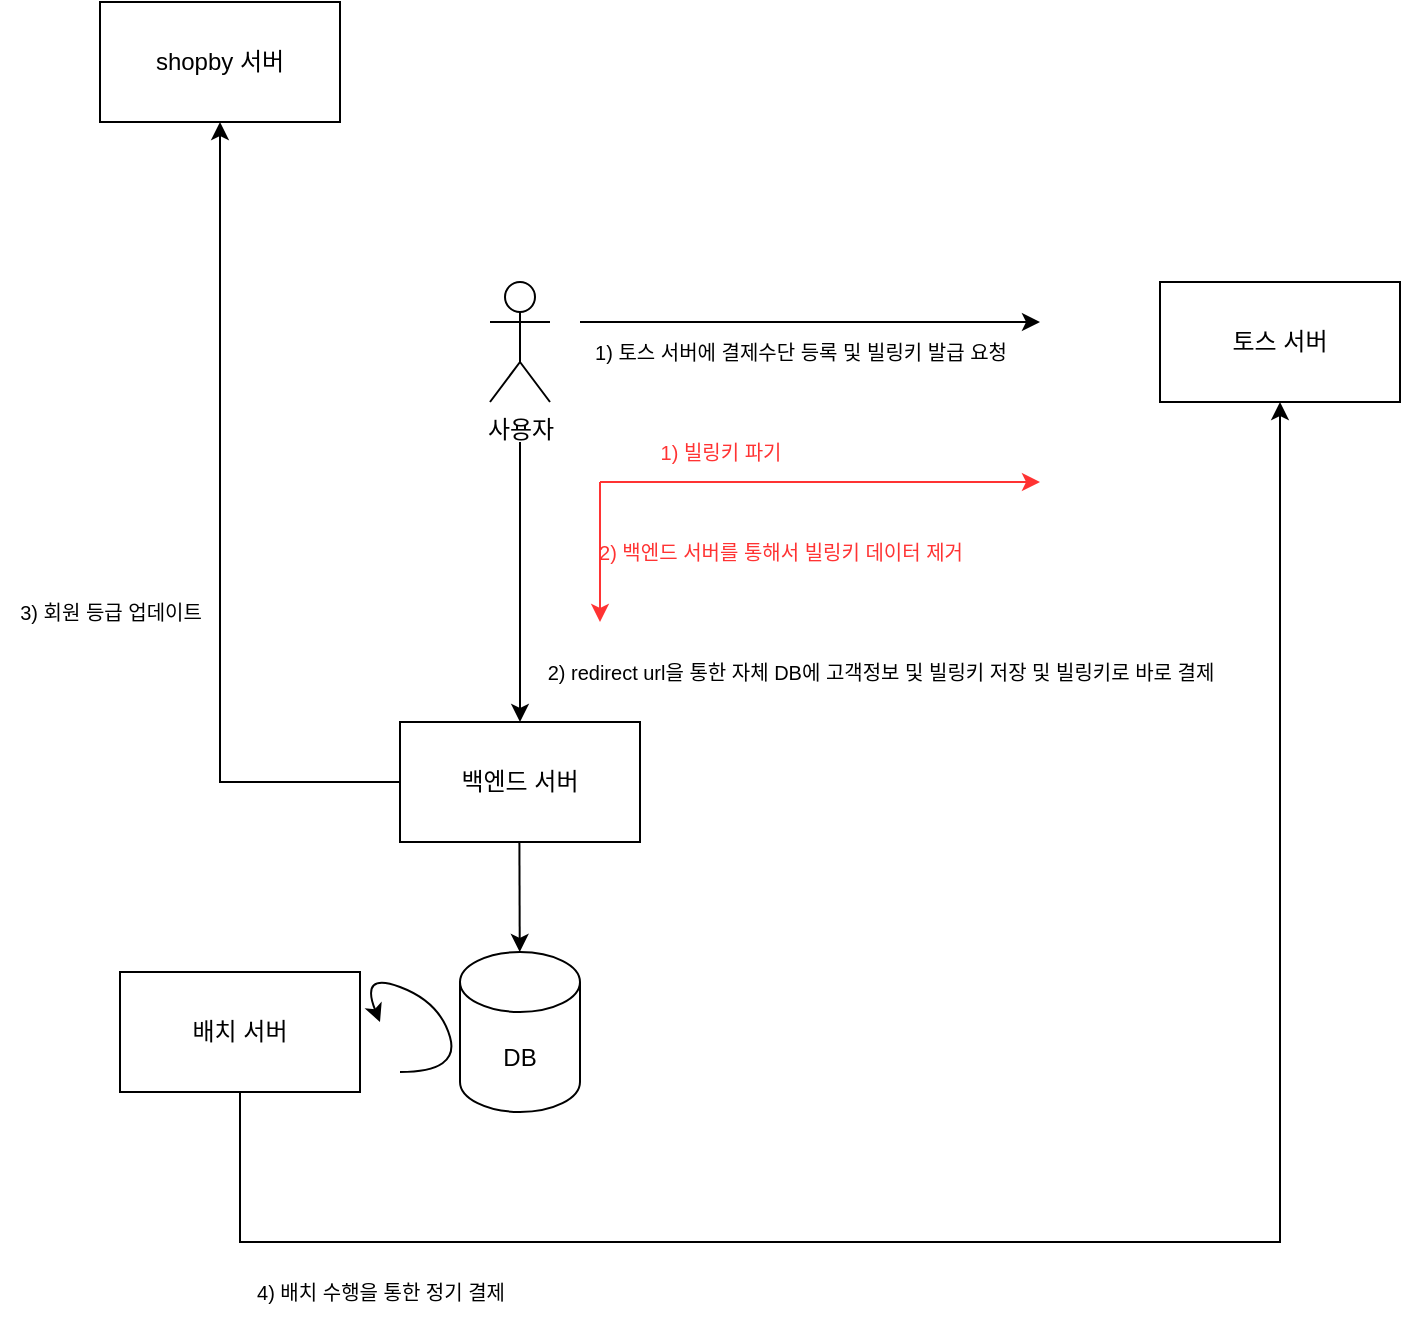 <mxfile version="24.7.6">
  <diagram name="페이지-1" id="bUU_sA3XC32wE7ueLT2p">
    <mxGraphModel dx="2132" dy="718" grid="1" gridSize="10" guides="1" tooltips="1" connect="1" arrows="1" fold="1" page="1" pageScale="1" pageWidth="827" pageHeight="1169" math="0" shadow="0">
      <root>
        <mxCell id="0" />
        <mxCell id="1" parent="0" />
        <mxCell id="OYIuJB2tTlGD44dEsqzv-1" value="사용자" style="shape=umlActor;verticalLabelPosition=bottom;verticalAlign=top;html=1;outlineConnect=0;" vertex="1" parent="1">
          <mxGeometry x="175" y="240" width="30" height="60" as="geometry" />
        </mxCell>
        <mxCell id="OYIuJB2tTlGD44dEsqzv-2" value="shopby 서버" style="rounded=0;whiteSpace=wrap;html=1;" vertex="1" parent="1">
          <mxGeometry x="-20" y="100" width="120" height="60" as="geometry" />
        </mxCell>
        <mxCell id="OYIuJB2tTlGD44dEsqzv-3" value="토스 서버" style="rounded=0;whiteSpace=wrap;html=1;" vertex="1" parent="1">
          <mxGeometry x="510" y="240" width="120" height="60" as="geometry" />
        </mxCell>
        <mxCell id="OYIuJB2tTlGD44dEsqzv-4" value="백엔드 서버" style="rounded=0;whiteSpace=wrap;html=1;" vertex="1" parent="1">
          <mxGeometry x="130" y="460" width="120" height="60" as="geometry" />
        </mxCell>
        <mxCell id="OYIuJB2tTlGD44dEsqzv-5" value="" style="endArrow=classic;html=1;rounded=0;" edge="1" parent="1">
          <mxGeometry width="50" height="50" relative="1" as="geometry">
            <mxPoint x="220" y="260" as="sourcePoint" />
            <mxPoint x="450" y="260" as="targetPoint" />
          </mxGeometry>
        </mxCell>
        <mxCell id="OYIuJB2tTlGD44dEsqzv-6" value="&lt;font style=&quot;font-size: 10px;&quot;&gt;1) 토스 서버에 결제수단 등록 및 빌링키 발급 요청&lt;/font&gt;" style="text;html=1;align=center;verticalAlign=middle;resizable=0;points=[];autosize=1;strokeColor=none;fillColor=none;" vertex="1" parent="1">
          <mxGeometry x="220" y="260" width="220" height="30" as="geometry" />
        </mxCell>
        <mxCell id="OYIuJB2tTlGD44dEsqzv-7" value="" style="endArrow=classic;html=1;rounded=0;" edge="1" parent="1">
          <mxGeometry width="50" height="50" relative="1" as="geometry">
            <mxPoint x="190" y="320" as="sourcePoint" />
            <mxPoint x="190" y="460" as="targetPoint" />
          </mxGeometry>
        </mxCell>
        <mxCell id="OYIuJB2tTlGD44dEsqzv-9" value="&lt;font style=&quot;font-size: 10px;&quot;&gt;2) redirect url을 통한 자체 DB에 고객정보 및 빌링키 저장 및 빌링키로 바로 결제&lt;/font&gt;" style="text;html=1;align=center;verticalAlign=middle;resizable=0;points=[];autosize=1;strokeColor=none;fillColor=none;" vertex="1" parent="1">
          <mxGeometry x="200" y="420" width="340" height="30" as="geometry" />
        </mxCell>
        <mxCell id="OYIuJB2tTlGD44dEsqzv-10" value="" style="endArrow=classic;html=1;rounded=0;exitX=0;exitY=0.5;exitDx=0;exitDy=0;" edge="1" parent="1" source="OYIuJB2tTlGD44dEsqzv-4">
          <mxGeometry width="50" height="50" relative="1" as="geometry">
            <mxPoint x="60" y="280" as="sourcePoint" />
            <mxPoint x="40" y="160" as="targetPoint" />
            <Array as="points">
              <mxPoint x="40" y="490" />
            </Array>
          </mxGeometry>
        </mxCell>
        <mxCell id="OYIuJB2tTlGD44dEsqzv-11" value="&lt;span style=&quot;font-size: 10px;&quot;&gt;3) 회원 등급 업데이트&lt;/span&gt;" style="text;html=1;align=center;verticalAlign=middle;resizable=0;points=[];autosize=1;strokeColor=none;fillColor=none;" vertex="1" parent="1">
          <mxGeometry x="-70" y="390" width="110" height="30" as="geometry" />
        </mxCell>
        <mxCell id="OYIuJB2tTlGD44dEsqzv-12" value="배치 서버" style="rounded=0;whiteSpace=wrap;html=1;" vertex="1" parent="1">
          <mxGeometry x="-10" y="585" width="120" height="60" as="geometry" />
        </mxCell>
        <mxCell id="OYIuJB2tTlGD44dEsqzv-13" value="" style="endArrow=classic;html=1;rounded=0;" edge="1" parent="1" target="OYIuJB2tTlGD44dEsqzv-14">
          <mxGeometry width="50" height="50" relative="1" as="geometry">
            <mxPoint x="189.7" y="520" as="sourcePoint" />
            <mxPoint x="190" y="590" as="targetPoint" />
          </mxGeometry>
        </mxCell>
        <mxCell id="OYIuJB2tTlGD44dEsqzv-14" value="DB" style="shape=cylinder3;whiteSpace=wrap;html=1;boundedLbl=1;backgroundOutline=1;size=15;" vertex="1" parent="1">
          <mxGeometry x="160" y="575" width="60" height="80" as="geometry" />
        </mxCell>
        <mxCell id="OYIuJB2tTlGD44dEsqzv-15" value="" style="curved=1;endArrow=classic;html=1;rounded=0;" edge="1" parent="1">
          <mxGeometry width="50" height="50" relative="1" as="geometry">
            <mxPoint x="130" y="635" as="sourcePoint" />
            <mxPoint x="120" y="610" as="targetPoint" />
            <Array as="points">
              <mxPoint x="160" y="635" />
              <mxPoint x="150" y="600" />
              <mxPoint x="110" y="585" />
            </Array>
          </mxGeometry>
        </mxCell>
        <mxCell id="OYIuJB2tTlGD44dEsqzv-21" value="" style="endArrow=classic;html=1;rounded=0;exitX=0.5;exitY=1;exitDx=0;exitDy=0;entryX=0.5;entryY=1;entryDx=0;entryDy=0;" edge="1" parent="1" source="OYIuJB2tTlGD44dEsqzv-12" target="OYIuJB2tTlGD44dEsqzv-3">
          <mxGeometry width="50" height="50" relative="1" as="geometry">
            <mxPoint x="140" y="500" as="sourcePoint" />
            <mxPoint x="50" y="170" as="targetPoint" />
            <Array as="points">
              <mxPoint x="50" y="720" />
              <mxPoint x="570" y="720" />
            </Array>
          </mxGeometry>
        </mxCell>
        <mxCell id="OYIuJB2tTlGD44dEsqzv-22" value="&lt;span style=&quot;font-size: 10px;&quot;&gt;4) 배치 수행을 통한 정기 결제&lt;/span&gt;" style="text;html=1;align=center;verticalAlign=middle;resizable=0;points=[];autosize=1;strokeColor=none;fillColor=none;" vertex="1" parent="1">
          <mxGeometry x="50" y="730" width="140" height="30" as="geometry" />
        </mxCell>
        <mxCell id="OYIuJB2tTlGD44dEsqzv-23" value="&lt;font color=&quot;#ff3333&quot; style=&quot;font-size: 10px;&quot;&gt;1) 빌링키 파기&lt;/font&gt;" style="text;html=1;align=center;verticalAlign=middle;resizable=0;points=[];autosize=1;strokeColor=none;fillColor=none;" vertex="1" parent="1">
          <mxGeometry x="250" y="310" width="80" height="30" as="geometry" />
        </mxCell>
        <mxCell id="OYIuJB2tTlGD44dEsqzv-24" value="" style="endArrow=classic;html=1;rounded=0;fillColor=#B3FF66;strokeColor=#FF3333;" edge="1" parent="1">
          <mxGeometry width="50" height="50" relative="1" as="geometry">
            <mxPoint x="230" y="340" as="sourcePoint" />
            <mxPoint x="450" y="340" as="targetPoint" />
          </mxGeometry>
        </mxCell>
        <mxCell id="OYIuJB2tTlGD44dEsqzv-32" value="" style="endArrow=classic;html=1;rounded=0;fillColor=#B3FF66;strokeColor=#FF3333;" edge="1" parent="1">
          <mxGeometry width="50" height="50" relative="1" as="geometry">
            <mxPoint x="230" y="340" as="sourcePoint" />
            <mxPoint x="230" y="410" as="targetPoint" />
          </mxGeometry>
        </mxCell>
        <mxCell id="OYIuJB2tTlGD44dEsqzv-33" value="&lt;font color=&quot;#ff3333&quot; style=&quot;font-size: 10px;&quot;&gt;2) 백엔드 서버를 통해서 빌링키 데이터 제거&lt;/font&gt;" style="text;html=1;align=center;verticalAlign=middle;resizable=0;points=[];autosize=1;strokeColor=none;fillColor=none;" vertex="1" parent="1">
          <mxGeometry x="220" y="360" width="200" height="30" as="geometry" />
        </mxCell>
      </root>
    </mxGraphModel>
  </diagram>
</mxfile>
